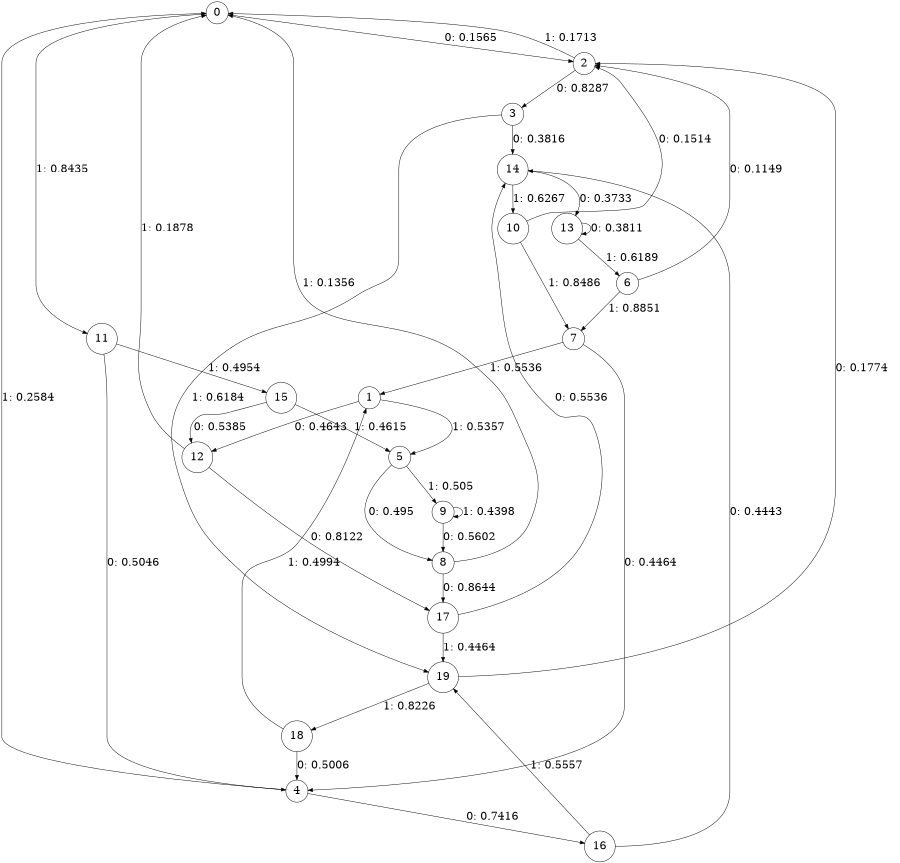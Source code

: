 digraph "ch13faceL6" {
size = "6,8.5";
ratio = "fill";
node [shape = circle];
node [fontsize = 24];
edge [fontsize = 24];
0 -> 2 [label = "0: 0.1565   "];
0 -> 11 [label = "1: 0.8435   "];
1 -> 12 [label = "0: 0.4643   "];
1 -> 5 [label = "1: 0.5357   "];
2 -> 3 [label = "0: 0.8287   "];
2 -> 0 [label = "1: 0.1713   "];
3 -> 14 [label = "0: 0.3816   "];
3 -> 19 [label = "1: 0.6184   "];
4 -> 16 [label = "0: 0.7416   "];
4 -> 0 [label = "1: 0.2584   "];
5 -> 8 [label = "0: 0.495    "];
5 -> 9 [label = "1: 0.505    "];
6 -> 2 [label = "0: 0.1149   "];
6 -> 7 [label = "1: 0.8851   "];
7 -> 4 [label = "0: 0.4464   "];
7 -> 1 [label = "1: 0.5536   "];
8 -> 17 [label = "0: 0.8644   "];
8 -> 0 [label = "1: 0.1356   "];
9 -> 8 [label = "0: 0.5602   "];
9 -> 9 [label = "1: 0.4398   "];
10 -> 2 [label = "0: 0.1514   "];
10 -> 7 [label = "1: 0.8486   "];
11 -> 4 [label = "0: 0.5046   "];
11 -> 15 [label = "1: 0.4954   "];
12 -> 17 [label = "0: 0.8122   "];
12 -> 0 [label = "1: 0.1878   "];
13 -> 13 [label = "0: 0.3811   "];
13 -> 6 [label = "1: 0.6189   "];
14 -> 13 [label = "0: 0.3733   "];
14 -> 10 [label = "1: 0.6267   "];
15 -> 12 [label = "0: 0.5385   "];
15 -> 5 [label = "1: 0.4615   "];
16 -> 14 [label = "0: 0.4443   "];
16 -> 19 [label = "1: 0.5557   "];
17 -> 14 [label = "0: 0.5536   "];
17 -> 19 [label = "1: 0.4464   "];
18 -> 4 [label = "0: 0.5006   "];
18 -> 1 [label = "1: 0.4994   "];
19 -> 2 [label = "0: 0.1774   "];
19 -> 18 [label = "1: 0.8226   "];
}